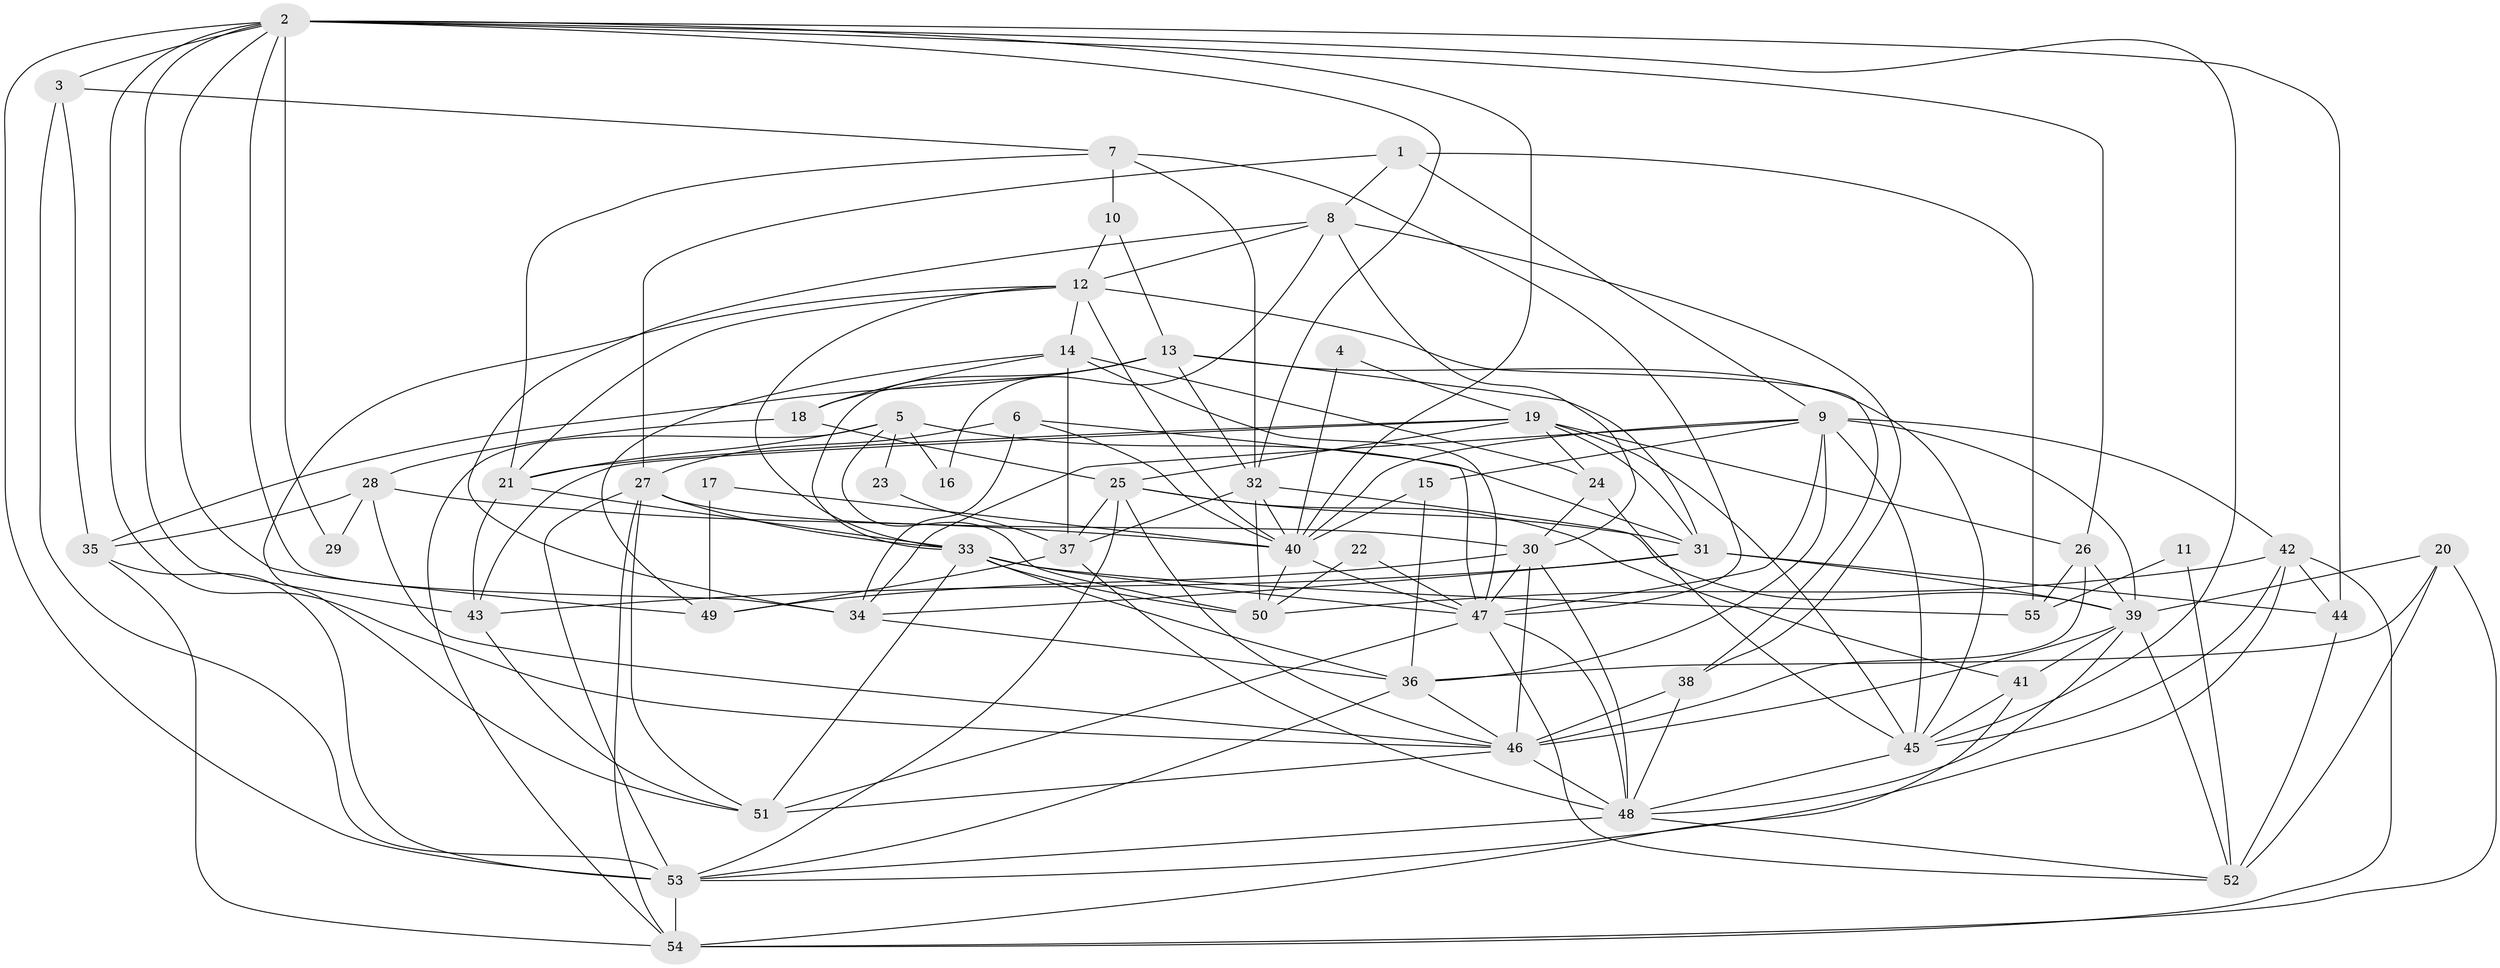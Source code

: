 // original degree distribution, {3: 0.2018348623853211, 6: 0.05504587155963303, 4: 0.3853211009174312, 2: 0.13761467889908258, 5: 0.1559633027522936, 7: 0.045871559633027525, 8: 0.01834862385321101}
// Generated by graph-tools (version 1.1) at 2025/26/03/09/25 03:26:11]
// undirected, 55 vertices, 160 edges
graph export_dot {
graph [start="1"]
  node [color=gray90,style=filled];
  1;
  2;
  3;
  4;
  5;
  6;
  7;
  8;
  9;
  10;
  11;
  12;
  13;
  14;
  15;
  16;
  17;
  18;
  19;
  20;
  21;
  22;
  23;
  24;
  25;
  26;
  27;
  28;
  29;
  30;
  31;
  32;
  33;
  34;
  35;
  36;
  37;
  38;
  39;
  40;
  41;
  42;
  43;
  44;
  45;
  46;
  47;
  48;
  49;
  50;
  51;
  52;
  53;
  54;
  55;
  1 -- 8 [weight=1.0];
  1 -- 9 [weight=1.0];
  1 -- 27 [weight=1.0];
  1 -- 55 [weight=1.0];
  2 -- 3 [weight=1.0];
  2 -- 26 [weight=1.0];
  2 -- 29 [weight=1.0];
  2 -- 32 [weight=1.0];
  2 -- 34 [weight=1.0];
  2 -- 40 [weight=2.0];
  2 -- 43 [weight=1.0];
  2 -- 44 [weight=1.0];
  2 -- 45 [weight=1.0];
  2 -- 46 [weight=1.0];
  2 -- 49 [weight=1.0];
  2 -- 53 [weight=1.0];
  3 -- 7 [weight=1.0];
  3 -- 35 [weight=1.0];
  3 -- 53 [weight=1.0];
  4 -- 19 [weight=1.0];
  4 -- 40 [weight=1.0];
  5 -- 16 [weight=1.0];
  5 -- 21 [weight=1.0];
  5 -- 23 [weight=1.0];
  5 -- 31 [weight=1.0];
  5 -- 50 [weight=1.0];
  5 -- 54 [weight=1.0];
  6 -- 27 [weight=1.0];
  6 -- 34 [weight=1.0];
  6 -- 40 [weight=1.0];
  6 -- 47 [weight=1.0];
  7 -- 10 [weight=1.0];
  7 -- 21 [weight=1.0];
  7 -- 32 [weight=1.0];
  7 -- 47 [weight=1.0];
  8 -- 12 [weight=1.0];
  8 -- 16 [weight=1.0];
  8 -- 30 [weight=1.0];
  8 -- 34 [weight=1.0];
  8 -- 38 [weight=1.0];
  9 -- 15 [weight=1.0];
  9 -- 34 [weight=1.0];
  9 -- 36 [weight=1.0];
  9 -- 39 [weight=1.0];
  9 -- 40 [weight=1.0];
  9 -- 42 [weight=1.0];
  9 -- 45 [weight=1.0];
  9 -- 47 [weight=1.0];
  10 -- 12 [weight=1.0];
  10 -- 13 [weight=1.0];
  11 -- 52 [weight=1.0];
  11 -- 55 [weight=1.0];
  12 -- 14 [weight=1.0];
  12 -- 21 [weight=1.0];
  12 -- 33 [weight=1.0];
  12 -- 38 [weight=1.0];
  12 -- 40 [weight=1.0];
  12 -- 51 [weight=1.0];
  13 -- 18 [weight=1.0];
  13 -- 31 [weight=1.0];
  13 -- 32 [weight=1.0];
  13 -- 33 [weight=1.0];
  13 -- 35 [weight=1.0];
  13 -- 45 [weight=1.0];
  14 -- 18 [weight=1.0];
  14 -- 24 [weight=1.0];
  14 -- 37 [weight=1.0];
  14 -- 47 [weight=1.0];
  14 -- 49 [weight=1.0];
  15 -- 36 [weight=1.0];
  15 -- 40 [weight=1.0];
  17 -- 40 [weight=1.0];
  17 -- 49 [weight=1.0];
  18 -- 25 [weight=1.0];
  18 -- 28 [weight=1.0];
  19 -- 21 [weight=1.0];
  19 -- 24 [weight=1.0];
  19 -- 25 [weight=1.0];
  19 -- 26 [weight=1.0];
  19 -- 31 [weight=1.0];
  19 -- 43 [weight=1.0];
  19 -- 45 [weight=1.0];
  20 -- 36 [weight=1.0];
  20 -- 39 [weight=1.0];
  20 -- 52 [weight=1.0];
  20 -- 54 [weight=1.0];
  21 -- 33 [weight=1.0];
  21 -- 43 [weight=1.0];
  22 -- 47 [weight=1.0];
  22 -- 50 [weight=1.0];
  23 -- 37 [weight=1.0];
  24 -- 30 [weight=1.0];
  24 -- 45 [weight=1.0];
  25 -- 31 [weight=1.0];
  25 -- 37 [weight=1.0];
  25 -- 41 [weight=1.0];
  25 -- 46 [weight=1.0];
  25 -- 53 [weight=1.0];
  26 -- 39 [weight=1.0];
  26 -- 46 [weight=1.0];
  26 -- 55 [weight=1.0];
  27 -- 30 [weight=1.0];
  27 -- 33 [weight=1.0];
  27 -- 51 [weight=1.0];
  27 -- 53 [weight=1.0];
  27 -- 54 [weight=1.0];
  28 -- 29 [weight=1.0];
  28 -- 35 [weight=1.0];
  28 -- 40 [weight=1.0];
  28 -- 46 [weight=1.0];
  30 -- 46 [weight=1.0];
  30 -- 47 [weight=1.0];
  30 -- 48 [weight=1.0];
  30 -- 49 [weight=1.0];
  31 -- 34 [weight=1.0];
  31 -- 39 [weight=1.0];
  31 -- 43 [weight=1.0];
  31 -- 44 [weight=1.0];
  32 -- 37 [weight=1.0];
  32 -- 39 [weight=1.0];
  32 -- 40 [weight=1.0];
  32 -- 50 [weight=1.0];
  33 -- 36 [weight=1.0];
  33 -- 47 [weight=1.0];
  33 -- 50 [weight=1.0];
  33 -- 51 [weight=1.0];
  33 -- 55 [weight=1.0];
  34 -- 36 [weight=1.0];
  35 -- 53 [weight=1.0];
  35 -- 54 [weight=1.0];
  36 -- 46 [weight=1.0];
  36 -- 53 [weight=1.0];
  37 -- 48 [weight=1.0];
  37 -- 49 [weight=1.0];
  38 -- 46 [weight=1.0];
  38 -- 48 [weight=1.0];
  39 -- 41 [weight=1.0];
  39 -- 46 [weight=1.0];
  39 -- 48 [weight=1.0];
  39 -- 52 [weight=1.0];
  40 -- 47 [weight=1.0];
  40 -- 50 [weight=1.0];
  41 -- 45 [weight=1.0];
  41 -- 54 [weight=1.0];
  42 -- 44 [weight=1.0];
  42 -- 45 [weight=1.0];
  42 -- 50 [weight=1.0];
  42 -- 53 [weight=1.0];
  42 -- 54 [weight=1.0];
  43 -- 51 [weight=1.0];
  44 -- 52 [weight=1.0];
  45 -- 48 [weight=1.0];
  46 -- 48 [weight=2.0];
  46 -- 51 [weight=1.0];
  47 -- 48 [weight=1.0];
  47 -- 51 [weight=1.0];
  47 -- 52 [weight=1.0];
  48 -- 52 [weight=1.0];
  48 -- 53 [weight=1.0];
  53 -- 54 [weight=1.0];
}
